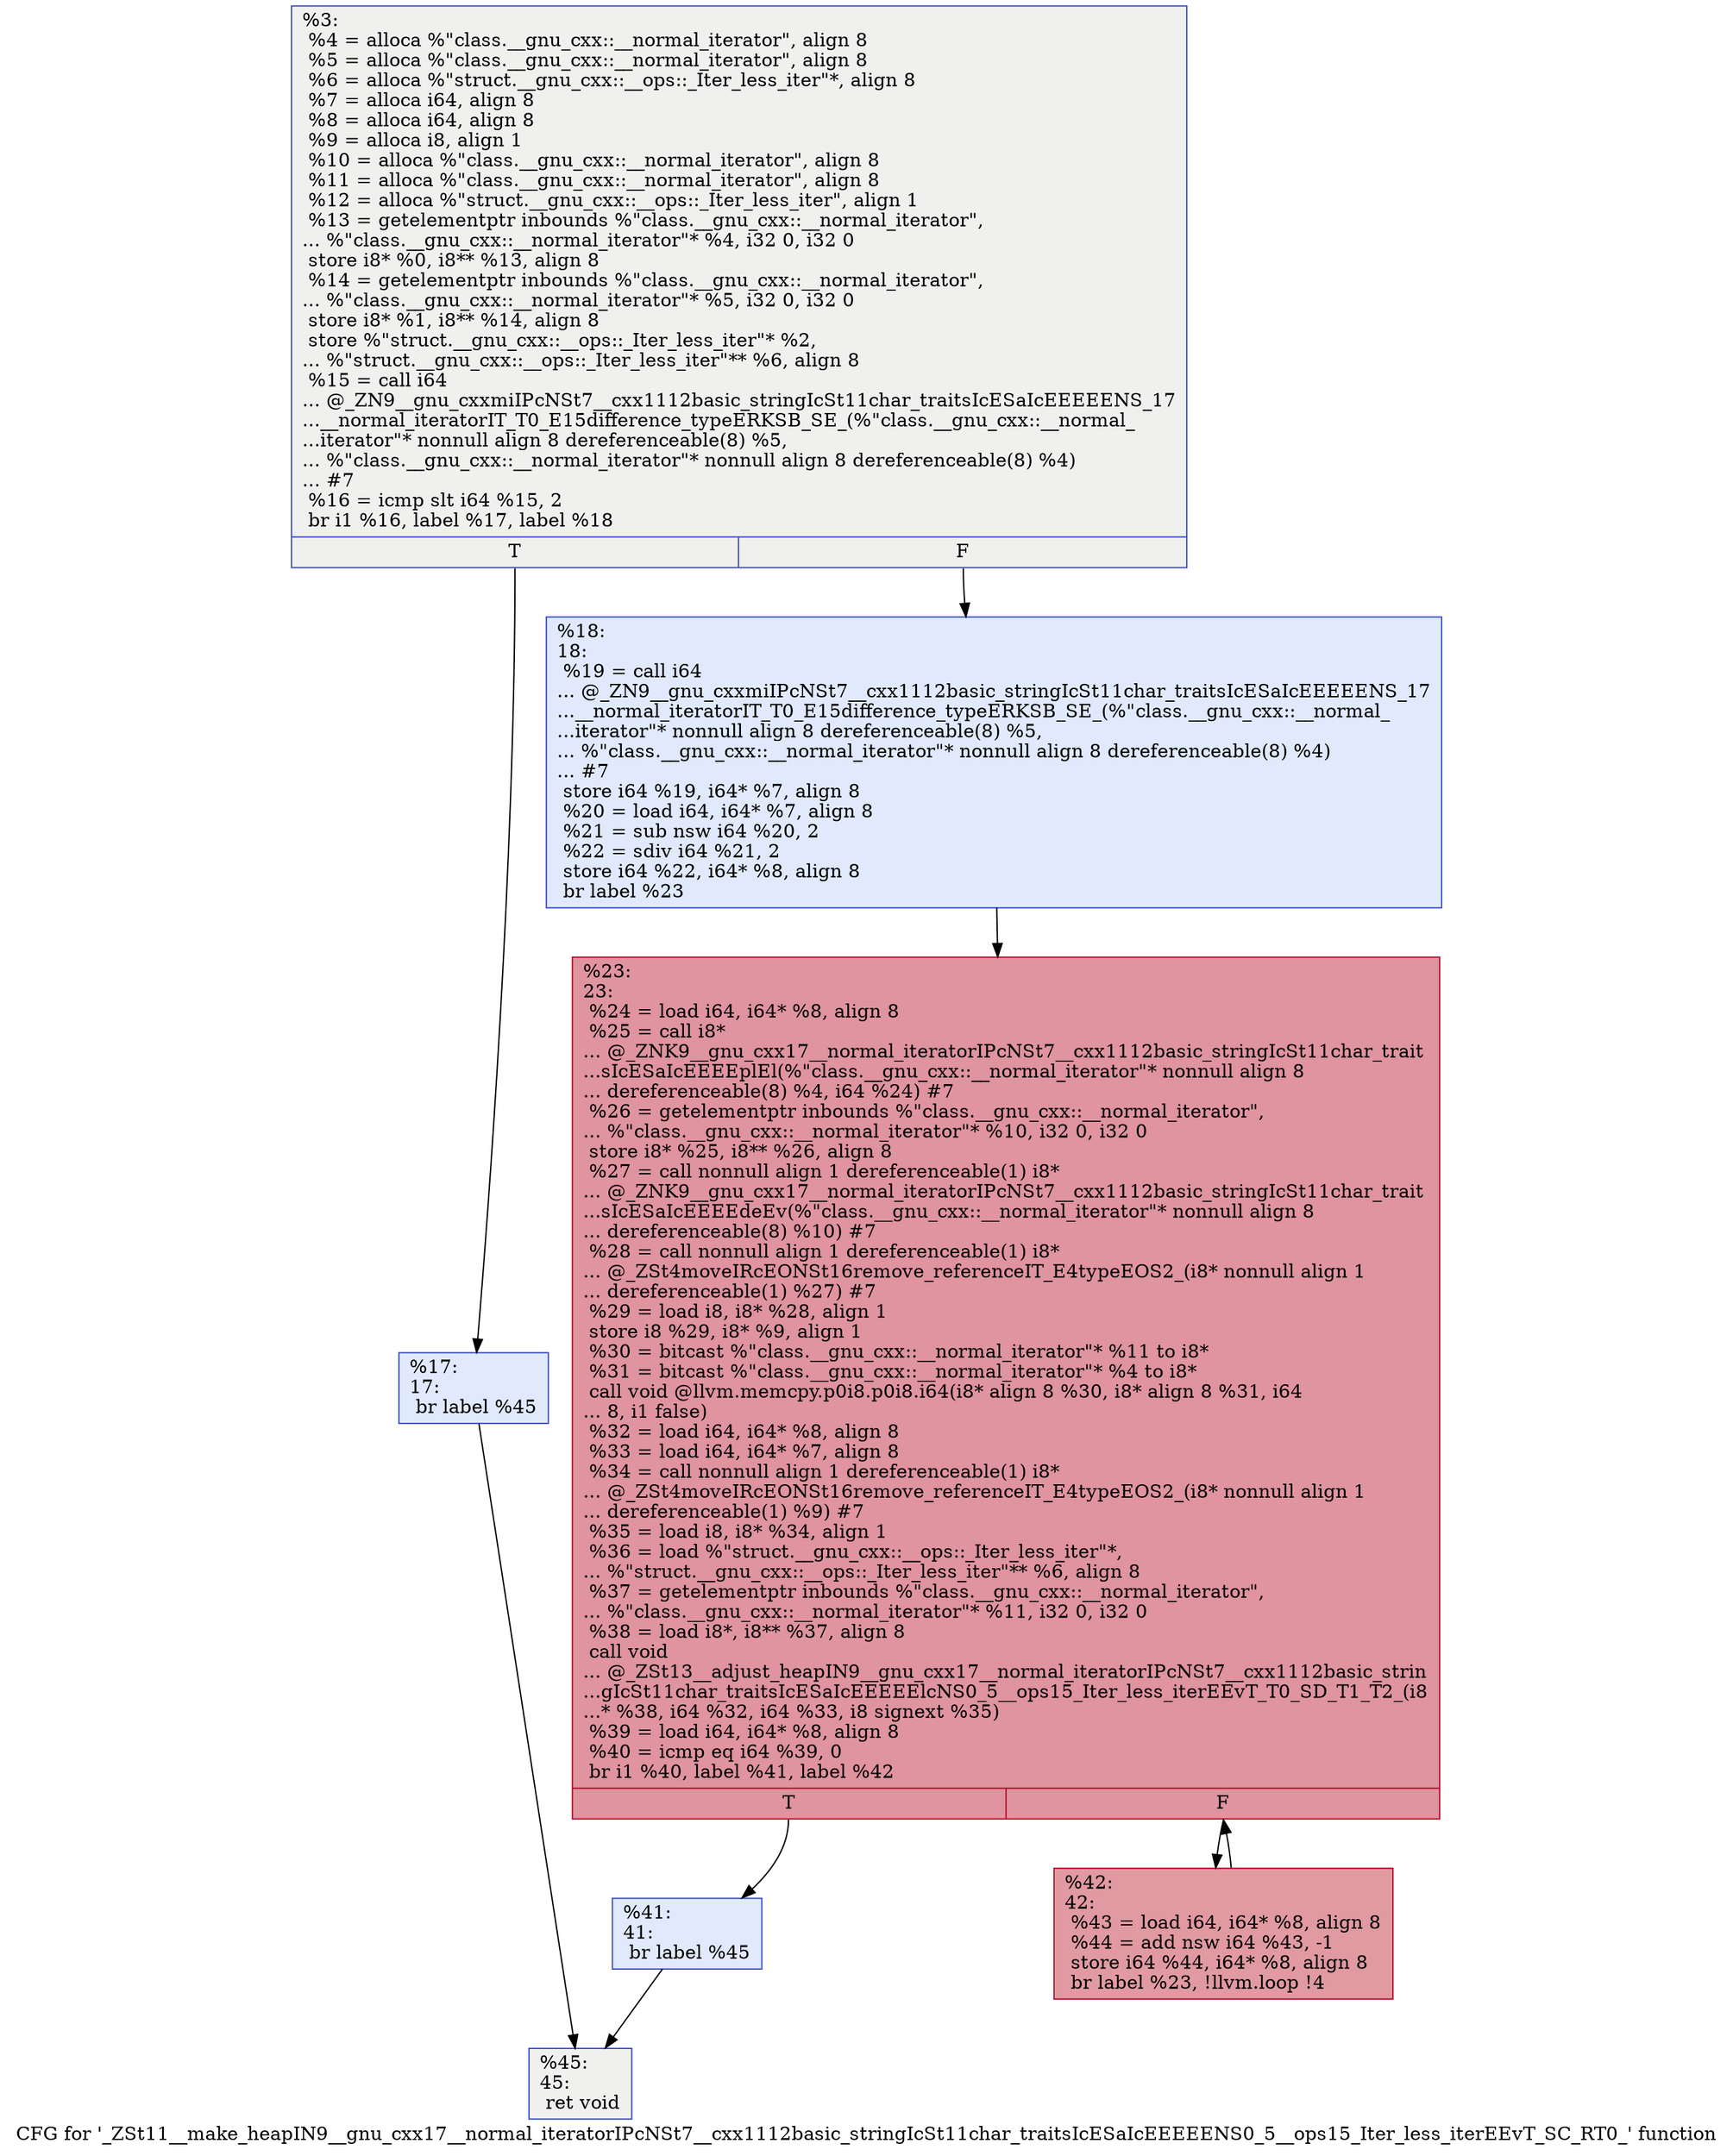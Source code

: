 digraph "CFG for '_ZSt11__make_heapIN9__gnu_cxx17__normal_iteratorIPcNSt7__cxx1112basic_stringIcSt11char_traitsIcESaIcEEEEENS0_5__ops15_Iter_less_iterEEvT_SC_RT0_' function" {
	label="CFG for '_ZSt11__make_heapIN9__gnu_cxx17__normal_iteratorIPcNSt7__cxx1112basic_stringIcSt11char_traitsIcESaIcEEEEENS0_5__ops15_Iter_less_iterEEvT_SC_RT0_' function";

	Node0x563f4b5d0b90 [shape=record,color="#3d50c3ff", style=filled, fillcolor="#dedcdb70",label="{%3:\l  %4 = alloca %\"class.__gnu_cxx::__normal_iterator\", align 8\l  %5 = alloca %\"class.__gnu_cxx::__normal_iterator\", align 8\l  %6 = alloca %\"struct.__gnu_cxx::__ops::_Iter_less_iter\"*, align 8\l  %7 = alloca i64, align 8\l  %8 = alloca i64, align 8\l  %9 = alloca i8, align 1\l  %10 = alloca %\"class.__gnu_cxx::__normal_iterator\", align 8\l  %11 = alloca %\"class.__gnu_cxx::__normal_iterator\", align 8\l  %12 = alloca %\"struct.__gnu_cxx::__ops::_Iter_less_iter\", align 1\l  %13 = getelementptr inbounds %\"class.__gnu_cxx::__normal_iterator\",\l... %\"class.__gnu_cxx::__normal_iterator\"* %4, i32 0, i32 0\l  store i8* %0, i8** %13, align 8\l  %14 = getelementptr inbounds %\"class.__gnu_cxx::__normal_iterator\",\l... %\"class.__gnu_cxx::__normal_iterator\"* %5, i32 0, i32 0\l  store i8* %1, i8** %14, align 8\l  store %\"struct.__gnu_cxx::__ops::_Iter_less_iter\"* %2,\l... %\"struct.__gnu_cxx::__ops::_Iter_less_iter\"** %6, align 8\l  %15 = call i64\l... @_ZN9__gnu_cxxmiIPcNSt7__cxx1112basic_stringIcSt11char_traitsIcESaIcEEEEENS_17\l...__normal_iteratorIT_T0_E15difference_typeERKSB_SE_(%\"class.__gnu_cxx::__normal_\l...iterator\"* nonnull align 8 dereferenceable(8) %5,\l... %\"class.__gnu_cxx::__normal_iterator\"* nonnull align 8 dereferenceable(8) %4)\l... #7\l  %16 = icmp slt i64 %15, 2\l  br i1 %16, label %17, label %18\l|{<s0>T|<s1>F}}"];
	Node0x563f4b5d0b90:s0 -> Node0x563f4b5d1550;
	Node0x563f4b5d0b90:s1 -> Node0x563f4b5d15a0;
	Node0x563f4b5d1550 [shape=record,color="#3d50c3ff", style=filled, fillcolor="#b9d0f970",label="{%17:\l17:                                               \l  br label %45\l}"];
	Node0x563f4b5d1550 -> Node0x563f4b5d16e0;
	Node0x563f4b5d15a0 [shape=record,color="#3d50c3ff", style=filled, fillcolor="#b9d0f970",label="{%18:\l18:                                               \l  %19 = call i64\l... @_ZN9__gnu_cxxmiIPcNSt7__cxx1112basic_stringIcSt11char_traitsIcESaIcEEEEENS_17\l...__normal_iteratorIT_T0_E15difference_typeERKSB_SE_(%\"class.__gnu_cxx::__normal_\l...iterator\"* nonnull align 8 dereferenceable(8) %5,\l... %\"class.__gnu_cxx::__normal_iterator\"* nonnull align 8 dereferenceable(8) %4)\l... #7\l  store i64 %19, i64* %7, align 8\l  %20 = load i64, i64* %7, align 8\l  %21 = sub nsw i64 %20, 2\l  %22 = sdiv i64 %21, 2\l  store i64 %22, i64* %8, align 8\l  br label %23\l}"];
	Node0x563f4b5d15a0 -> Node0x563f4b5d1a60;
	Node0x563f4b5d1a60 [shape=record,color="#b70d28ff", style=filled, fillcolor="#b70d2870",label="{%23:\l23:                                               \l  %24 = load i64, i64* %8, align 8\l  %25 = call i8*\l... @_ZNK9__gnu_cxx17__normal_iteratorIPcNSt7__cxx1112basic_stringIcSt11char_trait\l...sIcESaIcEEEEplEl(%\"class.__gnu_cxx::__normal_iterator\"* nonnull align 8\l... dereferenceable(8) %4, i64 %24) #7\l  %26 = getelementptr inbounds %\"class.__gnu_cxx::__normal_iterator\",\l... %\"class.__gnu_cxx::__normal_iterator\"* %10, i32 0, i32 0\l  store i8* %25, i8** %26, align 8\l  %27 = call nonnull align 1 dereferenceable(1) i8*\l... @_ZNK9__gnu_cxx17__normal_iteratorIPcNSt7__cxx1112basic_stringIcSt11char_trait\l...sIcESaIcEEEEdeEv(%\"class.__gnu_cxx::__normal_iterator\"* nonnull align 8\l... dereferenceable(8) %10) #7\l  %28 = call nonnull align 1 dereferenceable(1) i8*\l... @_ZSt4moveIRcEONSt16remove_referenceIT_E4typeEOS2_(i8* nonnull align 1\l... dereferenceable(1) %27) #7\l  %29 = load i8, i8* %28, align 1\l  store i8 %29, i8* %9, align 1\l  %30 = bitcast %\"class.__gnu_cxx::__normal_iterator\"* %11 to i8*\l  %31 = bitcast %\"class.__gnu_cxx::__normal_iterator\"* %4 to i8*\l  call void @llvm.memcpy.p0i8.p0i8.i64(i8* align 8 %30, i8* align 8 %31, i64\l... 8, i1 false)\l  %32 = load i64, i64* %8, align 8\l  %33 = load i64, i64* %7, align 8\l  %34 = call nonnull align 1 dereferenceable(1) i8*\l... @_ZSt4moveIRcEONSt16remove_referenceIT_E4typeEOS2_(i8* nonnull align 1\l... dereferenceable(1) %9) #7\l  %35 = load i8, i8* %34, align 1\l  %36 = load %\"struct.__gnu_cxx::__ops::_Iter_less_iter\"*,\l... %\"struct.__gnu_cxx::__ops::_Iter_less_iter\"** %6, align 8\l  %37 = getelementptr inbounds %\"class.__gnu_cxx::__normal_iterator\",\l... %\"class.__gnu_cxx::__normal_iterator\"* %11, i32 0, i32 0\l  %38 = load i8*, i8** %37, align 8\l  call void\l... @_ZSt13__adjust_heapIN9__gnu_cxx17__normal_iteratorIPcNSt7__cxx1112basic_strin\l...gIcSt11char_traitsIcESaIcEEEEElcNS0_5__ops15_Iter_less_iterEEvT_T0_SD_T1_T2_(i8\l...* %38, i64 %32, i64 %33, i8 signext %35)\l  %39 = load i64, i64* %8, align 8\l  %40 = icmp eq i64 %39, 0\l  br i1 %40, label %41, label %42\l|{<s0>T|<s1>F}}"];
	Node0x563f4b5d1a60:s0 -> Node0x563f4b5d2cf0;
	Node0x563f4b5d1a60:s1 -> Node0x563f4b5d2d40;
	Node0x563f4b5d2cf0 [shape=record,color="#3d50c3ff", style=filled, fillcolor="#b9d0f970",label="{%41:\l41:                                               \l  br label %45\l}"];
	Node0x563f4b5d2cf0 -> Node0x563f4b5d16e0;
	Node0x563f4b5d2d40 [shape=record,color="#b70d28ff", style=filled, fillcolor="#bb1b2c70",label="{%42:\l42:                                               \l  %43 = load i64, i64* %8, align 8\l  %44 = add nsw i64 %43, -1\l  store i64 %44, i64* %8, align 8\l  br label %23, !llvm.loop !4\l}"];
	Node0x563f4b5d2d40 -> Node0x563f4b5d1a60;
	Node0x563f4b5d16e0 [shape=record,color="#3d50c3ff", style=filled, fillcolor="#dedcdb70",label="{%45:\l45:                                               \l  ret void\l}"];
}
